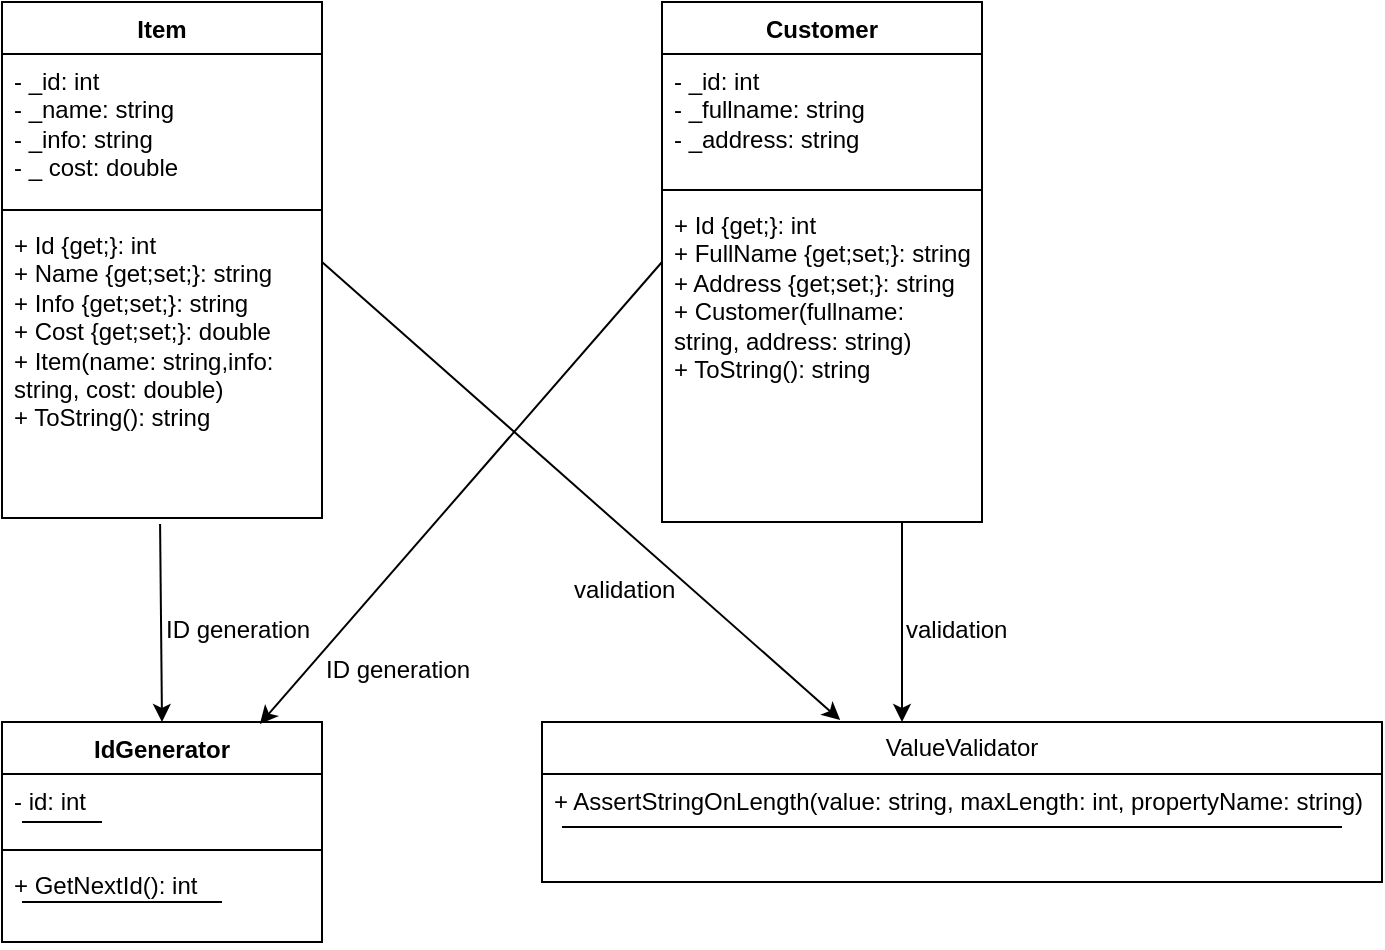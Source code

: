 <mxfile version="24.7.14">
  <diagram name="Страница — 1" id="bSJZbhXd8VlQ9XZKoLv6">
    <mxGraphModel dx="1674" dy="746" grid="1" gridSize="10" guides="1" tooltips="1" connect="1" arrows="1" fold="1" page="1" pageScale="1" pageWidth="827" pageHeight="1169" math="0" shadow="0">
      <root>
        <mxCell id="0" />
        <mxCell id="1" parent="0" />
        <mxCell id="CBX8Peww-ikw76v_2hch-1" value="Item&lt;div&gt;&lt;br&gt;&lt;/div&gt;" style="swimlane;fontStyle=1;align=center;verticalAlign=top;childLayout=stackLayout;horizontal=1;startSize=26;horizontalStack=0;resizeParent=1;resizeParentMax=0;resizeLast=0;collapsible=1;marginBottom=0;whiteSpace=wrap;html=1;" vertex="1" parent="1">
          <mxGeometry x="70" y="60" width="160" height="258" as="geometry">
            <mxRectangle x="70" y="60" width="60" height="40" as="alternateBounds" />
          </mxGeometry>
        </mxCell>
        <mxCell id="CBX8Peww-ikw76v_2hch-2" value="- _id: int&lt;div&gt;- _name: string&lt;/div&gt;&lt;div&gt;- _info: string&lt;/div&gt;&lt;div&gt;- _ cost: double&lt;/div&gt;" style="text;strokeColor=none;fillColor=none;align=left;verticalAlign=top;spacingLeft=4;spacingRight=4;overflow=hidden;rotatable=0;points=[[0,0.5],[1,0.5]];portConstraint=eastwest;whiteSpace=wrap;html=1;" vertex="1" parent="CBX8Peww-ikw76v_2hch-1">
          <mxGeometry y="26" width="160" height="74" as="geometry" />
        </mxCell>
        <mxCell id="CBX8Peww-ikw76v_2hch-3" value="" style="line;strokeWidth=1;fillColor=none;align=left;verticalAlign=middle;spacingTop=-1;spacingLeft=3;spacingRight=3;rotatable=0;labelPosition=right;points=[];portConstraint=eastwest;strokeColor=inherit;" vertex="1" parent="CBX8Peww-ikw76v_2hch-1">
          <mxGeometry y="100" width="160" height="8" as="geometry" />
        </mxCell>
        <mxCell id="CBX8Peww-ikw76v_2hch-4" value="+ Id {get;}: int&lt;div&gt;+ Name {get;set;}: string&lt;/div&gt;&lt;div&gt;+ Info {get;set;}: string&lt;/div&gt;&lt;div&gt;+ Cost {get;set;}: double&lt;/div&gt;&lt;div&gt;+ Item(name: string,info: string, cost: double)&lt;/div&gt;&lt;div&gt;+ ToString(): string&lt;/div&gt;" style="text;strokeColor=none;fillColor=none;align=left;verticalAlign=top;spacingLeft=4;spacingRight=4;overflow=hidden;rotatable=0;points=[[0,0.5],[1,0.5]];portConstraint=eastwest;whiteSpace=wrap;html=1;" vertex="1" parent="CBX8Peww-ikw76v_2hch-1">
          <mxGeometry y="108" width="160" height="150" as="geometry" />
        </mxCell>
        <mxCell id="CBX8Peww-ikw76v_2hch-14" value="Customer" style="swimlane;fontStyle=1;align=center;verticalAlign=top;childLayout=stackLayout;horizontal=1;startSize=26;horizontalStack=0;resizeParent=1;resizeParentMax=0;resizeLast=0;collapsible=1;marginBottom=0;whiteSpace=wrap;html=1;" vertex="1" parent="1">
          <mxGeometry x="400" y="60" width="160" height="260" as="geometry" />
        </mxCell>
        <mxCell id="CBX8Peww-ikw76v_2hch-15" value="- _id: int&lt;div&gt;- _fullname: string&lt;/div&gt;&lt;div&gt;- _address: string&lt;/div&gt;" style="text;strokeColor=none;fillColor=none;align=left;verticalAlign=top;spacingLeft=4;spacingRight=4;overflow=hidden;rotatable=0;points=[[0,0.5],[1,0.5]];portConstraint=eastwest;whiteSpace=wrap;html=1;" vertex="1" parent="CBX8Peww-ikw76v_2hch-14">
          <mxGeometry y="26" width="160" height="64" as="geometry" />
        </mxCell>
        <mxCell id="CBX8Peww-ikw76v_2hch-16" value="" style="line;strokeWidth=1;fillColor=none;align=left;verticalAlign=middle;spacingTop=-1;spacingLeft=3;spacingRight=3;rotatable=0;labelPosition=right;points=[];portConstraint=eastwest;strokeColor=inherit;" vertex="1" parent="CBX8Peww-ikw76v_2hch-14">
          <mxGeometry y="90" width="160" height="8" as="geometry" />
        </mxCell>
        <mxCell id="CBX8Peww-ikw76v_2hch-17" value="+ Id {get;}: int&lt;div&gt;+ FullName {get;set;}: string&lt;/div&gt;&lt;div&gt;+ Address {get;set;}: string&lt;/div&gt;&lt;div&gt;+ Customer(fullname: string, address: string)&lt;/div&gt;&lt;div&gt;+ ToString(): string&lt;/div&gt;" style="text;strokeColor=none;fillColor=none;align=left;verticalAlign=top;spacingLeft=4;spacingRight=4;overflow=hidden;rotatable=0;points=[[0,0.5],[1,0.5]];portConstraint=eastwest;whiteSpace=wrap;html=1;" vertex="1" parent="CBX8Peww-ikw76v_2hch-14">
          <mxGeometry y="98" width="160" height="162" as="geometry" />
        </mxCell>
        <mxCell id="CBX8Peww-ikw76v_2hch-18" value="IdGenerator" style="swimlane;fontStyle=1;align=center;verticalAlign=top;childLayout=stackLayout;horizontal=1;startSize=26;horizontalStack=0;resizeParent=1;resizeParentMax=0;resizeLast=0;collapsible=1;marginBottom=0;whiteSpace=wrap;html=1;" vertex="1" parent="1">
          <mxGeometry x="70" y="420" width="160" height="110" as="geometry" />
        </mxCell>
        <mxCell id="CBX8Peww-ikw76v_2hch-19" value="- id: int" style="text;strokeColor=none;fillColor=none;align=left;verticalAlign=top;spacingLeft=4;spacingRight=4;overflow=hidden;rotatable=0;points=[[0,0.5],[1,0.5]];portConstraint=eastwest;whiteSpace=wrap;html=1;" vertex="1" parent="CBX8Peww-ikw76v_2hch-18">
          <mxGeometry y="26" width="160" height="34" as="geometry" />
        </mxCell>
        <mxCell id="CBX8Peww-ikw76v_2hch-26" value="" style="endArrow=none;html=1;rounded=0;" edge="1" parent="CBX8Peww-ikw76v_2hch-18">
          <mxGeometry width="50" height="50" relative="1" as="geometry">
            <mxPoint x="10" y="50" as="sourcePoint" />
            <mxPoint x="50" y="50" as="targetPoint" />
          </mxGeometry>
        </mxCell>
        <mxCell id="CBX8Peww-ikw76v_2hch-20" value="" style="line;strokeWidth=1;fillColor=none;align=left;verticalAlign=middle;spacingTop=-1;spacingLeft=3;spacingRight=3;rotatable=0;labelPosition=right;points=[];portConstraint=eastwest;strokeColor=inherit;" vertex="1" parent="CBX8Peww-ikw76v_2hch-18">
          <mxGeometry y="60" width="160" height="8" as="geometry" />
        </mxCell>
        <mxCell id="CBX8Peww-ikw76v_2hch-28" value="" style="endArrow=none;html=1;rounded=0;" edge="1" parent="CBX8Peww-ikw76v_2hch-18">
          <mxGeometry width="50" height="50" relative="1" as="geometry">
            <mxPoint x="10" y="90" as="sourcePoint" />
            <mxPoint x="110" y="90" as="targetPoint" />
          </mxGeometry>
        </mxCell>
        <mxCell id="CBX8Peww-ikw76v_2hch-21" value="+ GetNextId(): int&lt;div&gt;&lt;br&gt;&lt;/div&gt;" style="text;strokeColor=none;fillColor=none;align=left;verticalAlign=top;spacingLeft=4;spacingRight=4;overflow=hidden;rotatable=0;points=[[0,0.5],[1,0.5]];portConstraint=eastwest;whiteSpace=wrap;html=1;" vertex="1" parent="CBX8Peww-ikw76v_2hch-18">
          <mxGeometry y="68" width="160" height="42" as="geometry" />
        </mxCell>
        <mxCell id="CBX8Peww-ikw76v_2hch-33" value="ValueValidator" style="swimlane;fontStyle=0;childLayout=stackLayout;horizontal=1;startSize=26;fillColor=none;horizontalStack=0;resizeParent=1;resizeParentMax=0;resizeLast=0;collapsible=1;marginBottom=0;whiteSpace=wrap;html=1;" vertex="1" parent="1">
          <mxGeometry x="340" y="420" width="420" height="80" as="geometry" />
        </mxCell>
        <mxCell id="CBX8Peww-ikw76v_2hch-37" value="" style="endArrow=none;html=1;rounded=0;" edge="1" parent="CBX8Peww-ikw76v_2hch-33">
          <mxGeometry width="50" height="50" relative="1" as="geometry">
            <mxPoint x="10" y="52.5" as="sourcePoint" />
            <mxPoint x="400" y="52.5" as="targetPoint" />
          </mxGeometry>
        </mxCell>
        <mxCell id="CBX8Peww-ikw76v_2hch-34" value="+ AssertStringOnLength(value: string, maxLength: int, propertyName: string)" style="text;strokeColor=none;fillColor=none;align=left;verticalAlign=top;spacingLeft=4;spacingRight=4;overflow=hidden;rotatable=0;points=[[0,0.5],[1,0.5]];portConstraint=eastwest;whiteSpace=wrap;html=1;" vertex="1" parent="CBX8Peww-ikw76v_2hch-33">
          <mxGeometry y="26" width="420" height="54" as="geometry" />
        </mxCell>
        <mxCell id="CBX8Peww-ikw76v_2hch-39" value="" style="endArrow=classic;html=1;rounded=0;entryX=0.5;entryY=0;entryDx=0;entryDy=0;exitX=0.494;exitY=1.02;exitDx=0;exitDy=0;exitPerimeter=0;" edge="1" parent="1" source="CBX8Peww-ikw76v_2hch-4" target="CBX8Peww-ikw76v_2hch-18">
          <mxGeometry width="50" height="50" relative="1" as="geometry">
            <mxPoint x="110" y="390" as="sourcePoint" />
            <mxPoint x="160" y="340" as="targetPoint" />
          </mxGeometry>
        </mxCell>
        <mxCell id="CBX8Peww-ikw76v_2hch-40" value="ID generation" style="text;whiteSpace=wrap;html=1;" vertex="1" parent="1">
          <mxGeometry x="150" y="360" width="110" height="40" as="geometry" />
        </mxCell>
        <mxCell id="CBX8Peww-ikw76v_2hch-41" value="" style="endArrow=classic;html=1;rounded=0;entryX=0.355;entryY=-0.012;entryDx=0;entryDy=0;entryPerimeter=0;" edge="1" parent="1" target="CBX8Peww-ikw76v_2hch-33">
          <mxGeometry width="50" height="50" relative="1" as="geometry">
            <mxPoint x="230" y="190" as="sourcePoint" />
            <mxPoint x="330" y="190" as="targetPoint" />
          </mxGeometry>
        </mxCell>
        <mxCell id="CBX8Peww-ikw76v_2hch-43" value="validation" style="text;whiteSpace=wrap;html=1;" vertex="1" parent="1">
          <mxGeometry x="354" y="340" width="60" height="40" as="geometry" />
        </mxCell>
        <mxCell id="CBX8Peww-ikw76v_2hch-44" value="" style="endArrow=classic;html=1;rounded=0;" edge="1" parent="1">
          <mxGeometry width="50" height="50" relative="1" as="geometry">
            <mxPoint x="520" y="320" as="sourcePoint" />
            <mxPoint x="520" y="420" as="targetPoint" />
          </mxGeometry>
        </mxCell>
        <mxCell id="CBX8Peww-ikw76v_2hch-45" value="validation" style="text;whiteSpace=wrap;html=1;" vertex="1" parent="1">
          <mxGeometry x="520" y="360" width="60" height="40" as="geometry" />
        </mxCell>
        <mxCell id="CBX8Peww-ikw76v_2hch-46" value="" style="endArrow=classic;html=1;rounded=0;entryX=0.806;entryY=0.009;entryDx=0;entryDy=0;entryPerimeter=0;" edge="1" parent="1" target="CBX8Peww-ikw76v_2hch-18">
          <mxGeometry width="50" height="50" relative="1" as="geometry">
            <mxPoint x="400" y="190" as="sourcePoint" />
            <mxPoint x="340" y="280" as="targetPoint" />
          </mxGeometry>
        </mxCell>
        <mxCell id="CBX8Peww-ikw76v_2hch-47" value="ID generation" style="text;whiteSpace=wrap;html=1;" vertex="1" parent="1">
          <mxGeometry x="230" y="380" width="110" height="40" as="geometry" />
        </mxCell>
      </root>
    </mxGraphModel>
  </diagram>
</mxfile>
